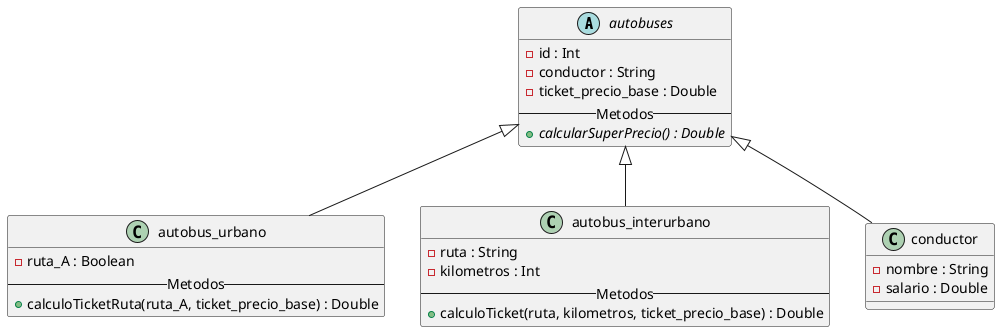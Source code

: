 @startuml

abstract class autobuses {
    - id : Int
    - conductor : String
    - ticket_precio_base : Double
    --Metodos--
    + {abstract} calcularSuperPrecio() : Double
}

class autobus_urbano {
    - ruta_A : Boolean
    --Metodos--
    + calculoTicketRuta(ruta_A, ticket_precio_base) : Double
}

class autobus_interurbano {
    - ruta : String
    - kilometros : Int
    --Metodos--
    + calculoTicket(ruta, kilometros, ticket_precio_base) : Double
}

class conductor {
    - nombre : String
    - salario : Double
}

autobuses <|-- autobus_interurbano
autobuses <|-- autobus_urbano
autobuses <|-- conductor

@enduml